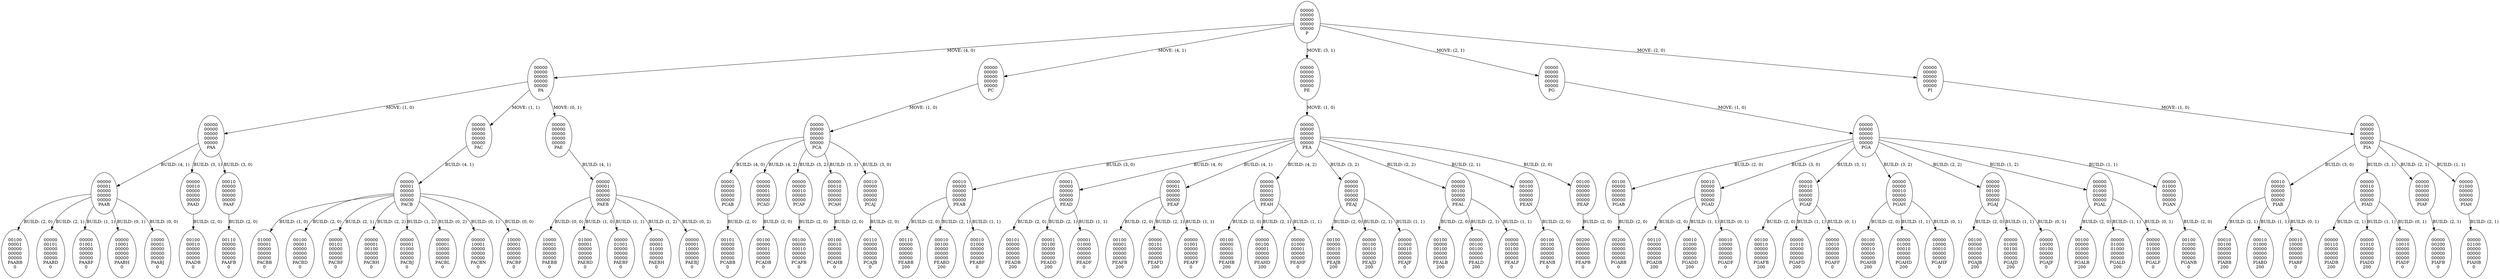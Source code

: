 digraph mytree{
P [label="00000\n00000\n00000\n00000\n00000\nP\n"]
P->PA [label="MOVE: (4, 0)"]
PA [label="00000\n00000\n00000\n00000\n00000\nPA\n"]
PA->PAA [label="MOVE: (1, 0)"]
PAA [label="00000\n00000\n00000\n00000\n00000\nPAA\n"]
PAA->PAAB [label="BUILD: (4, 1)"]
PAAB [label="00000\n00001\n00000\n00000\n00000\nPAAB\n"]
PAAB->PAABB [label="BUILD: (2, 0)"]
PAABB [label="00100\n00001\n00000\n00000\n00000\nPAABB\n0"]
PAAB->PAABD [label="BUILD: (2, 1)"]
PAABD [label="00000\n00101\n00000\n00000\n00000\nPAABD\n0"]
PAAB->PAABF [label="BUILD: (1, 1)"]
PAABF [label="00000\n01001\n00000\n00000\n00000\nPAABF\n0"]
PAAB->PAABH [label="BUILD: (0, 1)"]
PAABH [label="00000\n10001\n00000\n00000\n00000\nPAABH\n0"]
PAAB->PAABJ [label="BUILD: (0, 0)"]
PAABJ [label="10000\n00001\n00000\n00000\n00000\nPAABJ\n0"]
PAA->PAAD [label="BUILD: (3, 1)"]
PAAD [label="00000\n00010\n00000\n00000\n00000\nPAAD\n"]
PAAD->PAADB [label="BUILD: (2, 0)"]
PAADB [label="00100\n00010\n00000\n00000\n00000\nPAADB\n0"]
PAA->PAAF [label="BUILD: (3, 0)"]
PAAF [label="00010\n00000\n00000\n00000\n00000\nPAAF\n"]
PAAF->PAAFB [label="BUILD: (2, 0)"]
PAAFB [label="00110\n00000\n00000\n00000\n00000\nPAAFB\n0"]
PA->PAC [label="MOVE: (1, 1)"]
PAC [label="00000\n00000\n00000\n00000\n00000\nPAC\n"]
PAC->PACB [label="BUILD: (4, 1)"]
PACB [label="00000\n00001\n00000\n00000\n00000\nPACB\n"]
PACB->PACBB [label="BUILD: (1, 0)"]
PACBB [label="01000\n00001\n00000\n00000\n00000\nPACBB\n0"]
PACB->PACBD [label="BUILD: (2, 0)"]
PACBD [label="00100\n00001\n00000\n00000\n00000\nPACBD\n0"]
PACB->PACBF [label="BUILD: (2, 1)"]
PACBF [label="00000\n00101\n00000\n00000\n00000\nPACBF\n0"]
PACB->PACBH [label="BUILD: (2, 2)"]
PACBH [label="00000\n00001\n00100\n00000\n00000\nPACBH\n0"]
PACB->PACBJ [label="BUILD: (1, 2)"]
PACBJ [label="00000\n00001\n01000\n00000\n00000\nPACBJ\n0"]
PACB->PACBL [label="BUILD: (0, 2)"]
PACBL [label="00000\n00001\n10000\n00000\n00000\nPACBL\n0"]
PACB->PACBN [label="BUILD: (0, 1)"]
PACBN [label="00000\n10001\n00000\n00000\n00000\nPACBN\n0"]
PACB->PACBP [label="BUILD: (0, 0)"]
PACBP [label="10000\n00001\n00000\n00000\n00000\nPACBP\n0"]
PA->PAE [label="MOVE: (0, 1)"]
PAE [label="00000\n00000\n00000\n00000\n00000\nPAE\n"]
PAE->PAEB [label="BUILD: (4, 1)"]
PAEB [label="00000\n00001\n00000\n00000\n00000\nPAEB\n"]
PAEB->PAEBB [label="BUILD: (0, 0)"]
PAEBB [label="10000\n00001\n00000\n00000\n00000\nPAEBB\n0"]
PAEB->PAEBD [label="BUILD: (1, 0)"]
PAEBD [label="01000\n00001\n00000\n00000\n00000\nPAEBD\n0"]
PAEB->PAEBF [label="BUILD: (1, 1)"]
PAEBF [label="00000\n01001\n00000\n00000\n00000\nPAEBF\n0"]
PAEB->PAEBH [label="BUILD: (1, 2)"]
PAEBH [label="00000\n00001\n01000\n00000\n00000\nPAEBH\n0"]
PAEB->PAEBJ [label="BUILD: (0, 2)"]
PAEBJ [label="00000\n00001\n10000\n00000\n00000\nPAEBJ\n0"]
P->PC [label="MOVE: (4, 1)"]
PC [label="00000\n00000\n00000\n00000\n00000\nPC\n"]
PC->PCA [label="MOVE: (1, 0)"]
PCA [label="00000\n00000\n00000\n00000\n00000\nPCA\n"]
PCA->PCAB [label="BUILD: (4, 0)"]
PCAB [label="00001\n00000\n00000\n00000\n00000\nPCAB\n"]
PCAB->PCABB [label="BUILD: (2, 0)"]
PCABB [label="00101\n00000\n00000\n00000\n00000\nPCABB\n0"]
PCA->PCAD [label="BUILD: (4, 2)"]
PCAD [label="00000\n00000\n00001\n00000\n00000\nPCAD\n"]
PCAD->PCADB [label="BUILD: (2, 0)"]
PCADB [label="00100\n00000\n00001\n00000\n00000\nPCADB\n0"]
PCA->PCAF [label="BUILD: (3, 2)"]
PCAF [label="00000\n00000\n00010\n00000\n00000\nPCAF\n"]
PCAF->PCAFB [label="BUILD: (2, 0)"]
PCAFB [label="00100\n00000\n00010\n00000\n00000\nPCAFB\n0"]
PCA->PCAH [label="BUILD: (3, 1)"]
PCAH [label="00000\n00010\n00000\n00000\n00000\nPCAH\n"]
PCAH->PCAHB [label="BUILD: (2, 0)"]
PCAHB [label="00100\n00010\n00000\n00000\n00000\nPCAHB\n0"]
PCA->PCAJ [label="BUILD: (3, 0)"]
PCAJ [label="00010\n00000\n00000\n00000\n00000\nPCAJ\n"]
PCAJ->PCAJB [label="BUILD: (2, 0)"]
PCAJB [label="00110\n00000\n00000\n00000\n00000\nPCAJB\n0"]
P->PE [label="MOVE: (3, 1)"]
PE [label="00000\n00000\n00000\n00000\n00000\nPE\n"]
PE->PEA [label="MOVE: (1, 0)"]
PEA [label="00000\n00000\n00000\n00000\n00000\nPEA\n"]
PEA->PEAB [label="BUILD: (3, 0)"]
PEAB [label="00010\n00000\n00000\n00000\n00000\nPEAB\n"]
PEAB->PEABB [label="BUILD: (2, 0)"]
PEABB [label="00110\n00000\n00000\n00000\n00000\nPEABB\n200"]
PEAB->PEABD [label="BUILD: (2, 1)"]
PEABD [label="00010\n00100\n00000\n00000\n00000\nPEABD\n200"]
PEAB->PEABF [label="BUILD: (1, 1)"]
PEABF [label="00010\n01000\n00000\n00000\n00000\nPEABF\n0"]
PEA->PEAD [label="BUILD: (4, 0)"]
PEAD [label="00001\n00000\n00000\n00000\n00000\nPEAD\n"]
PEAD->PEADB [label="BUILD: (2, 0)"]
PEADB [label="00101\n00000\n00000\n00000\n00000\nPEADB\n200"]
PEAD->PEADD [label="BUILD: (2, 1)"]
PEADD [label="00001\n00100\n00000\n00000\n00000\nPEADD\n200"]
PEAD->PEADF [label="BUILD: (1, 1)"]
PEADF [label="00001\n01000\n00000\n00000\n00000\nPEADF\n0"]
PEA->PEAF [label="BUILD: (4, 1)"]
PEAF [label="00000\n00001\n00000\n00000\n00000\nPEAF\n"]
PEAF->PEAFB [label="BUILD: (2, 0)"]
PEAFB [label="00100\n00001\n00000\n00000\n00000\nPEAFB\n200"]
PEAF->PEAFD [label="BUILD: (2, 1)"]
PEAFD [label="00000\n00101\n00000\n00000\n00000\nPEAFD\n200"]
PEAF->PEAFF [label="BUILD: (1, 1)"]
PEAFF [label="00000\n01001\n00000\n00000\n00000\nPEAFF\n0"]
PEA->PEAH [label="BUILD: (4, 2)"]
PEAH [label="00000\n00000\n00001\n00000\n00000\nPEAH\n"]
PEAH->PEAHB [label="BUILD: (2, 0)"]
PEAHB [label="00100\n00000\n00001\n00000\n00000\nPEAHB\n200"]
PEAH->PEAHD [label="BUILD: (2, 1)"]
PEAHD [label="00000\n00100\n00001\n00000\n00000\nPEAHD\n200"]
PEAH->PEAHF [label="BUILD: (1, 1)"]
PEAHF [label="00000\n01000\n00001\n00000\n00000\nPEAHF\n0"]
PEA->PEAJ [label="BUILD: (3, 2)"]
PEAJ [label="00000\n00000\n00010\n00000\n00000\nPEAJ\n"]
PEAJ->PEAJB [label="BUILD: (2, 0)"]
PEAJB [label="00100\n00000\n00010\n00000\n00000\nPEAJB\n200"]
PEAJ->PEAJD [label="BUILD: (2, 1)"]
PEAJD [label="00000\n00100\n00010\n00000\n00000\nPEAJD\n200"]
PEAJ->PEAJF [label="BUILD: (1, 1)"]
PEAJF [label="00000\n01000\n00010\n00000\n00000\nPEAJF\n0"]
PEA->PEAL [label="BUILD: (2, 2)"]
PEAL [label="00000\n00000\n00100\n00000\n00000\nPEAL\n"]
PEAL->PEALB [label="BUILD: (2, 0)"]
PEALB [label="00100\n00000\n00100\n00000\n00000\nPEALB\n200"]
PEAL->PEALD [label="BUILD: (2, 1)"]
PEALD [label="00000\n00100\n00100\n00000\n00000\nPEALD\n200"]
PEAL->PEALF [label="BUILD: (1, 1)"]
PEALF [label="00000\n01000\n00100\n00000\n00000\nPEALF\n0"]
PEA->PEAN [label="BUILD: (2, 1)"]
PEAN [label="00000\n00100\n00000\n00000\n00000\nPEAN\n"]
PEAN->PEANB [label="BUILD: (2, 0)"]
PEANB [label="00100\n00100\n00000\n00000\n00000\nPEANB\n0"]
PEA->PEAP [label="BUILD: (2, 0)"]
PEAP [label="00100\n00000\n00000\n00000\n00000\nPEAP\n"]
PEAP->PEAPB [label="BUILD: (2, 0)"]
PEAPB [label="00200\n00000\n00000\n00000\n00000\nPEAPB\n0"]
P->PG [label="MOVE: (2, 1)"]
PG [label="00000\n00000\n00000\n00000\n00000\nPG\n"]
PG->PGA [label="MOVE: (1, 0)"]
PGA [label="00000\n00000\n00000\n00000\n00000\nPGA\n"]
PGA->PGAB [label="BUILD: (2, 0)"]
PGAB [label="00100\n00000\n00000\n00000\n00000\nPGAB\n"]
PGAB->PGABB [label="BUILD: (2, 0)"]
PGABB [label="00200\n00000\n00000\n00000\n00000\nPGABB\n0"]
PGA->PGAD [label="BUILD: (3, 0)"]
PGAD [label="00010\n00000\n00000\n00000\n00000\nPGAD\n"]
PGAD->PGADB [label="BUILD: (2, 0)"]
PGADB [label="00110\n00000\n00000\n00000\n00000\nPGADB\n200"]
PGAD->PGADD [label="BUILD: (1, 1)"]
PGADD [label="00010\n01000\n00000\n00000\n00000\nPGADD\n200"]
PGAD->PGADF [label="BUILD: (0, 1)"]
PGADF [label="00010\n10000\n00000\n00000\n00000\nPGADF\n0"]
PGA->PGAF [label="BUILD: (3, 1)"]
PGAF [label="00000\n00010\n00000\n00000\n00000\nPGAF\n"]
PGAF->PGAFB [label="BUILD: (2, 0)"]
PGAFB [label="00100\n00010\n00000\n00000\n00000\nPGAFB\n200"]
PGAF->PGAFD [label="BUILD: (1, 1)"]
PGAFD [label="00000\n01010\n00000\n00000\n00000\nPGAFD\n200"]
PGAF->PGAFF [label="BUILD: (0, 1)"]
PGAFF [label="00000\n10010\n00000\n00000\n00000\nPGAFF\n0"]
PGA->PGAH [label="BUILD: (3, 2)"]
PGAH [label="00000\n00000\n00010\n00000\n00000\nPGAH\n"]
PGAH->PGAHB [label="BUILD: (2, 0)"]
PGAHB [label="00100\n00000\n00010\n00000\n00000\nPGAHB\n200"]
PGAH->PGAHD [label="BUILD: (1, 1)"]
PGAHD [label="00000\n01000\n00010\n00000\n00000\nPGAHD\n200"]
PGAH->PGAHF [label="BUILD: (0, 1)"]
PGAHF [label="00000\n10000\n00010\n00000\n00000\nPGAHF\n0"]
PGA->PGAJ [label="BUILD: (2, 2)"]
PGAJ [label="00000\n00000\n00100\n00000\n00000\nPGAJ\n"]
PGAJ->PGAJB [label="BUILD: (2, 0)"]
PGAJB [label="00100\n00000\n00100\n00000\n00000\nPGAJB\n200"]
PGAJ->PGAJD [label="BUILD: (1, 1)"]
PGAJD [label="00000\n01000\n00100\n00000\n00000\nPGAJD\n200"]
PGAJ->PGAJF [label="BUILD: (0, 1)"]
PGAJF [label="00000\n10000\n00100\n00000\n00000\nPGAJF\n0"]
PGA->PGAL [label="BUILD: (1, 2)"]
PGAL [label="00000\n00000\n01000\n00000\n00000\nPGAL\n"]
PGAL->PGALB [label="BUILD: (2, 0)"]
PGALB [label="00100\n00000\n01000\n00000\n00000\nPGALB\n200"]
PGAL->PGALD [label="BUILD: (1, 1)"]
PGALD [label="00000\n01000\n01000\n00000\n00000\nPGALD\n200"]
PGAL->PGALF [label="BUILD: (0, 1)"]
PGALF [label="00000\n10000\n01000\n00000\n00000\nPGALF\n0"]
PGA->PGAN [label="BUILD: (1, 1)"]
PGAN [label="00000\n01000\n00000\n00000\n00000\nPGAN\n"]
PGAN->PGANB [label="BUILD: (2, 0)"]
PGANB [label="00100\n01000\n00000\n00000\n00000\nPGANB\n0"]
P->PI [label="MOVE: (2, 0)"]
PI [label="00000\n00000\n00000\n00000\n00000\nPI\n"]
PI->PIA [label="MOVE: (1, 0)"]
PIA [label="00000\n00000\n00000\n00000\n00000\nPIA\n"]
PIA->PIAB [label="BUILD: (3, 0)"]
PIAB [label="00010\n00000\n00000\n00000\n00000\nPIAB\n"]
PIAB->PIABB [label="BUILD: (2, 1)"]
PIABB [label="00010\n00100\n00000\n00000\n00000\nPIABB\n200"]
PIAB->PIABD [label="BUILD: (1, 1)"]
PIABD [label="00010\n01000\n00000\n00000\n00000\nPIABD\n200"]
PIAB->PIABF [label="BUILD: (0, 1)"]
PIABF [label="00010\n10000\n00000\n00000\n00000\nPIABF\n0"]
PIA->PIAD [label="BUILD: (3, 1)"]
PIAD [label="00000\n00010\n00000\n00000\n00000\nPIAD\n"]
PIAD->PIADB [label="BUILD: (2, 1)"]
PIADB [label="00000\n00110\n00000\n00000\n00000\nPIADB\n200"]
PIAD->PIADD [label="BUILD: (1, 1)"]
PIADD [label="00000\n01010\n00000\n00000\n00000\nPIADD\n200"]
PIAD->PIADF [label="BUILD: (0, 1)"]
PIADF [label="00000\n10010\n00000\n00000\n00000\nPIADF\n0"]
PIA->PIAF [label="BUILD: (2, 1)"]
PIAF [label="00000\n00100\n00000\n00000\n00000\nPIAF\n"]
PIAF->PIAFB [label="BUILD: (2, 1)"]
PIAFB [label="00000\n00200\n00000\n00000\n00000\nPIAFB\n0"]
PIA->PIAH [label="BUILD: (1, 1)"]
PIAH [label="00000\n01000\n00000\n00000\n00000\nPIAH\n"]
PIAH->PIAHB [label="BUILD: (2, 1)"]
PIAHB [label="00000\n01100\n00000\n00000\n00000\nPIAHB\n0"]
}